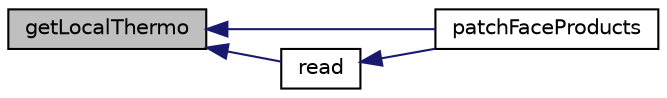 digraph "getLocalThermo"
{
  bgcolor="transparent";
  edge [fontname="Helvetica",fontsize="10",labelfontname="Helvetica",labelfontsize="10"];
  node [fontname="Helvetica",fontsize="10",shape=record];
  rankdir="LR";
  Node184 [label="getLocalThermo",height=0.2,width=0.4,color="black", fillcolor="grey75", style="filled", fontcolor="black"];
  Node184 -> Node185 [dir="back",color="midnightblue",fontsize="10",style="solid",fontname="Helvetica"];
  Node185 [label="patchFaceProducts",height=0.2,width=0.4,color="black",URL="$a31481.html#aabc2f7d98f5f8fb1c8cbb79b2714f922"];
  Node184 -> Node186 [dir="back",color="midnightblue",fontsize="10",style="solid",fontname="Helvetica"];
  Node186 [label="read",height=0.2,width=0.4,color="black",URL="$a31481.html#aa9b8764750bd9ff67ca32b6551dc7847",tooltip="Read dictionary. "];
  Node186 -> Node185 [dir="back",color="midnightblue",fontsize="10",style="solid",fontname="Helvetica"];
}
